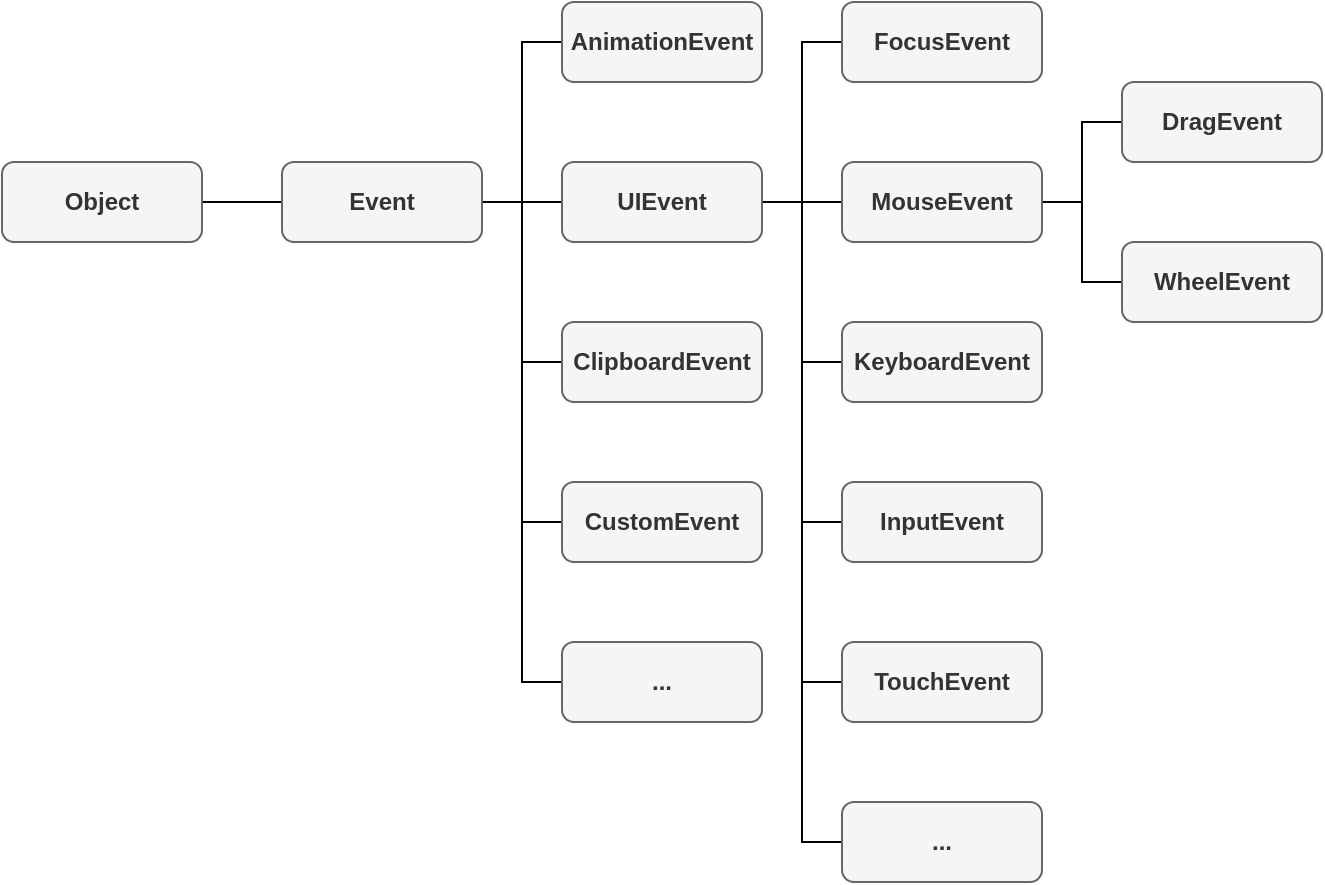 <mxfile version="20.2.3" type="device"><diagram id="VH3zkDhdS-X301CzLMup" name="페이지-1"><mxGraphModel dx="981" dy="591" grid="1" gridSize="10" guides="1" tooltips="1" connect="1" arrows="1" fold="1" page="1" pageScale="1" pageWidth="827" pageHeight="1169" math="0" shadow="0"><root><mxCell id="0"/><mxCell id="1" parent="0"/><mxCell id="oNEyZZFvaUWUuMzquOff-16" style="edgeStyle=orthogonalEdgeStyle;rounded=0;orthogonalLoop=1;jettySize=auto;html=1;exitX=1;exitY=0.5;exitDx=0;exitDy=0;entryX=0;entryY=0.5;entryDx=0;entryDy=0;endArrow=none;endFill=0;" edge="1" parent="1" source="oNEyZZFvaUWUuMzquOff-1" target="oNEyZZFvaUWUuMzquOff-2"><mxGeometry relative="1" as="geometry"/></mxCell><mxCell id="oNEyZZFvaUWUuMzquOff-1" value="&lt;b&gt;Object&lt;/b&gt;" style="rounded=1;whiteSpace=wrap;html=1;fillColor=#f5f5f5;fontColor=#333333;strokeColor=#666666;" vertex="1" parent="1"><mxGeometry x="80" y="360" width="100" height="40" as="geometry"/></mxCell><mxCell id="oNEyZZFvaUWUuMzquOff-17" style="edgeStyle=orthogonalEdgeStyle;rounded=0;orthogonalLoop=1;jettySize=auto;html=1;exitX=1;exitY=0.5;exitDx=0;exitDy=0;entryX=0;entryY=0.5;entryDx=0;entryDy=0;endArrow=none;endFill=0;" edge="1" parent="1" source="oNEyZZFvaUWUuMzquOff-2" target="oNEyZZFvaUWUuMzquOff-4"><mxGeometry relative="1" as="geometry"/></mxCell><mxCell id="oNEyZZFvaUWUuMzquOff-18" style="edgeStyle=orthogonalEdgeStyle;rounded=0;orthogonalLoop=1;jettySize=auto;html=1;exitX=1;exitY=0.5;exitDx=0;exitDy=0;entryX=0;entryY=0.5;entryDx=0;entryDy=0;endArrow=none;endFill=0;" edge="1" parent="1" source="oNEyZZFvaUWUuMzquOff-2" target="oNEyZZFvaUWUuMzquOff-3"><mxGeometry relative="1" as="geometry"/></mxCell><mxCell id="oNEyZZFvaUWUuMzquOff-19" style="edgeStyle=orthogonalEdgeStyle;rounded=0;orthogonalLoop=1;jettySize=auto;html=1;exitX=1;exitY=0.5;exitDx=0;exitDy=0;entryX=0;entryY=0.5;entryDx=0;entryDy=0;endArrow=none;endFill=0;" edge="1" parent="1" source="oNEyZZFvaUWUuMzquOff-2" target="oNEyZZFvaUWUuMzquOff-5"><mxGeometry relative="1" as="geometry"/></mxCell><mxCell id="oNEyZZFvaUWUuMzquOff-20" style="edgeStyle=orthogonalEdgeStyle;rounded=0;orthogonalLoop=1;jettySize=auto;html=1;exitX=1;exitY=0.5;exitDx=0;exitDy=0;entryX=0;entryY=0.5;entryDx=0;entryDy=0;endArrow=none;endFill=0;" edge="1" parent="1" source="oNEyZZFvaUWUuMzquOff-2" target="oNEyZZFvaUWUuMzquOff-6"><mxGeometry relative="1" as="geometry"/></mxCell><mxCell id="oNEyZZFvaUWUuMzquOff-21" style="edgeStyle=orthogonalEdgeStyle;rounded=0;orthogonalLoop=1;jettySize=auto;html=1;exitX=1;exitY=0.5;exitDx=0;exitDy=0;entryX=0;entryY=0.5;entryDx=0;entryDy=0;endArrow=none;endFill=0;" edge="1" parent="1" source="oNEyZZFvaUWUuMzquOff-2" target="oNEyZZFvaUWUuMzquOff-7"><mxGeometry relative="1" as="geometry"/></mxCell><mxCell id="oNEyZZFvaUWUuMzquOff-2" value="&lt;b&gt;Event&lt;/b&gt;" style="rounded=1;whiteSpace=wrap;html=1;fillColor=#f5f5f5;fontColor=#333333;strokeColor=#666666;" vertex="1" parent="1"><mxGeometry x="220" y="360" width="100" height="40" as="geometry"/></mxCell><mxCell id="oNEyZZFvaUWUuMzquOff-3" value="&lt;b&gt;AnimationEvent&lt;/b&gt;" style="rounded=1;whiteSpace=wrap;html=1;fillColor=#f5f5f5;fontColor=#333333;strokeColor=#666666;" vertex="1" parent="1"><mxGeometry x="360" y="280" width="100" height="40" as="geometry"/></mxCell><mxCell id="oNEyZZFvaUWUuMzquOff-22" style="edgeStyle=orthogonalEdgeStyle;rounded=0;orthogonalLoop=1;jettySize=auto;html=1;exitX=1;exitY=0.5;exitDx=0;exitDy=0;entryX=0;entryY=0.5;entryDx=0;entryDy=0;endArrow=none;endFill=0;" edge="1" parent="1" source="oNEyZZFvaUWUuMzquOff-4" target="oNEyZZFvaUWUuMzquOff-8"><mxGeometry relative="1" as="geometry"/></mxCell><mxCell id="oNEyZZFvaUWUuMzquOff-23" style="edgeStyle=orthogonalEdgeStyle;rounded=0;orthogonalLoop=1;jettySize=auto;html=1;exitX=1;exitY=0.5;exitDx=0;exitDy=0;entryX=0;entryY=0.5;entryDx=0;entryDy=0;endArrow=none;endFill=0;" edge="1" parent="1" source="oNEyZZFvaUWUuMzquOff-4" target="oNEyZZFvaUWUuMzquOff-9"><mxGeometry relative="1" as="geometry"/></mxCell><mxCell id="oNEyZZFvaUWUuMzquOff-24" style="edgeStyle=orthogonalEdgeStyle;rounded=0;orthogonalLoop=1;jettySize=auto;html=1;exitX=1;exitY=0.5;exitDx=0;exitDy=0;entryX=0;entryY=0.5;entryDx=0;entryDy=0;endArrow=none;endFill=0;" edge="1" parent="1" source="oNEyZZFvaUWUuMzquOff-4" target="oNEyZZFvaUWUuMzquOff-10"><mxGeometry relative="1" as="geometry"/></mxCell><mxCell id="oNEyZZFvaUWUuMzquOff-25" style="edgeStyle=orthogonalEdgeStyle;rounded=0;orthogonalLoop=1;jettySize=auto;html=1;exitX=1;exitY=0.5;exitDx=0;exitDy=0;entryX=0;entryY=0.5;entryDx=0;entryDy=0;endArrow=none;endFill=0;" edge="1" parent="1" source="oNEyZZFvaUWUuMzquOff-4" target="oNEyZZFvaUWUuMzquOff-11"><mxGeometry relative="1" as="geometry"/></mxCell><mxCell id="oNEyZZFvaUWUuMzquOff-26" style="edgeStyle=orthogonalEdgeStyle;rounded=0;orthogonalLoop=1;jettySize=auto;html=1;exitX=1;exitY=0.5;exitDx=0;exitDy=0;entryX=0;entryY=0.5;entryDx=0;entryDy=0;endArrow=none;endFill=0;" edge="1" parent="1" source="oNEyZZFvaUWUuMzquOff-4" target="oNEyZZFvaUWUuMzquOff-12"><mxGeometry relative="1" as="geometry"/></mxCell><mxCell id="oNEyZZFvaUWUuMzquOff-27" style="edgeStyle=orthogonalEdgeStyle;rounded=0;orthogonalLoop=1;jettySize=auto;html=1;exitX=1;exitY=0.5;exitDx=0;exitDy=0;entryX=0;entryY=0.5;entryDx=0;entryDy=0;endArrow=none;endFill=0;" edge="1" parent="1" source="oNEyZZFvaUWUuMzquOff-4" target="oNEyZZFvaUWUuMzquOff-13"><mxGeometry relative="1" as="geometry"/></mxCell><mxCell id="oNEyZZFvaUWUuMzquOff-4" value="&lt;b&gt;UIEvent&lt;/b&gt;" style="rounded=1;whiteSpace=wrap;html=1;fillColor=#f5f5f5;fontColor=#333333;strokeColor=#666666;" vertex="1" parent="1"><mxGeometry x="360" y="360" width="100" height="40" as="geometry"/></mxCell><mxCell id="oNEyZZFvaUWUuMzquOff-5" value="&lt;b&gt;ClipboardEvent&lt;/b&gt;" style="rounded=1;whiteSpace=wrap;html=1;fillColor=#f5f5f5;fontColor=#333333;strokeColor=#666666;" vertex="1" parent="1"><mxGeometry x="360" y="440" width="100" height="40" as="geometry"/></mxCell><mxCell id="oNEyZZFvaUWUuMzquOff-6" value="&lt;b&gt;CustomEvent&lt;/b&gt;" style="rounded=1;whiteSpace=wrap;html=1;fillColor=#f5f5f5;fontColor=#333333;strokeColor=#666666;" vertex="1" parent="1"><mxGeometry x="360" y="520" width="100" height="40" as="geometry"/></mxCell><mxCell id="oNEyZZFvaUWUuMzquOff-7" value="&lt;b&gt;...&lt;/b&gt;" style="rounded=1;whiteSpace=wrap;html=1;fillColor=#f5f5f5;fontColor=#333333;strokeColor=#666666;" vertex="1" parent="1"><mxGeometry x="360" y="600" width="100" height="40" as="geometry"/></mxCell><mxCell id="oNEyZZFvaUWUuMzquOff-8" value="&lt;b&gt;FocusEvent&lt;/b&gt;" style="rounded=1;whiteSpace=wrap;html=1;fillColor=#f5f5f5;fontColor=#333333;strokeColor=#666666;" vertex="1" parent="1"><mxGeometry x="500" y="280" width="100" height="40" as="geometry"/></mxCell><mxCell id="oNEyZZFvaUWUuMzquOff-28" style="edgeStyle=orthogonalEdgeStyle;rounded=0;orthogonalLoop=1;jettySize=auto;html=1;exitX=1;exitY=0.5;exitDx=0;exitDy=0;entryX=0;entryY=0.5;entryDx=0;entryDy=0;endArrow=none;endFill=0;" edge="1" parent="1" source="oNEyZZFvaUWUuMzquOff-9" target="oNEyZZFvaUWUuMzquOff-14"><mxGeometry relative="1" as="geometry"/></mxCell><mxCell id="oNEyZZFvaUWUuMzquOff-29" style="edgeStyle=orthogonalEdgeStyle;rounded=0;orthogonalLoop=1;jettySize=auto;html=1;exitX=1;exitY=0.5;exitDx=0;exitDy=0;entryX=0;entryY=0.5;entryDx=0;entryDy=0;endArrow=none;endFill=0;" edge="1" parent="1" source="oNEyZZFvaUWUuMzquOff-9" target="oNEyZZFvaUWUuMzquOff-15"><mxGeometry relative="1" as="geometry"/></mxCell><mxCell id="oNEyZZFvaUWUuMzquOff-9" value="&lt;b&gt;MouseEvent&lt;/b&gt;" style="rounded=1;whiteSpace=wrap;html=1;fillColor=#f5f5f5;fontColor=#333333;strokeColor=#666666;" vertex="1" parent="1"><mxGeometry x="500" y="360" width="100" height="40" as="geometry"/></mxCell><mxCell id="oNEyZZFvaUWUuMzquOff-10" value="&lt;b&gt;KeyboardEvent&lt;/b&gt;" style="rounded=1;whiteSpace=wrap;html=1;fillColor=#f5f5f5;fontColor=#333333;strokeColor=#666666;" vertex="1" parent="1"><mxGeometry x="500" y="440" width="100" height="40" as="geometry"/></mxCell><mxCell id="oNEyZZFvaUWUuMzquOff-11" value="&lt;b&gt;InputEvent&lt;/b&gt;" style="rounded=1;whiteSpace=wrap;html=1;fillColor=#f5f5f5;fontColor=#333333;strokeColor=#666666;" vertex="1" parent="1"><mxGeometry x="500" y="520" width="100" height="40" as="geometry"/></mxCell><mxCell id="oNEyZZFvaUWUuMzquOff-12" value="&lt;b&gt;TouchEvent&lt;/b&gt;" style="rounded=1;whiteSpace=wrap;html=1;fillColor=#f5f5f5;fontColor=#333333;strokeColor=#666666;" vertex="1" parent="1"><mxGeometry x="500" y="600" width="100" height="40" as="geometry"/></mxCell><mxCell id="oNEyZZFvaUWUuMzquOff-13" value="&lt;b&gt;...&lt;/b&gt;" style="rounded=1;whiteSpace=wrap;html=1;fillColor=#f5f5f5;fontColor=#333333;strokeColor=#666666;" vertex="1" parent="1"><mxGeometry x="500" y="680" width="100" height="40" as="geometry"/></mxCell><mxCell id="oNEyZZFvaUWUuMzquOff-14" value="&lt;b&gt;DragEvent&lt;/b&gt;" style="rounded=1;whiteSpace=wrap;html=1;fillColor=#f5f5f5;fontColor=#333333;strokeColor=#666666;" vertex="1" parent="1"><mxGeometry x="640" y="320" width="100" height="40" as="geometry"/></mxCell><mxCell id="oNEyZZFvaUWUuMzquOff-15" value="&lt;b&gt;WheelEvent&lt;/b&gt;" style="rounded=1;whiteSpace=wrap;html=1;fillColor=#f5f5f5;fontColor=#333333;strokeColor=#666666;" vertex="1" parent="1"><mxGeometry x="640" y="400" width="100" height="40" as="geometry"/></mxCell></root></mxGraphModel></diagram></mxfile>